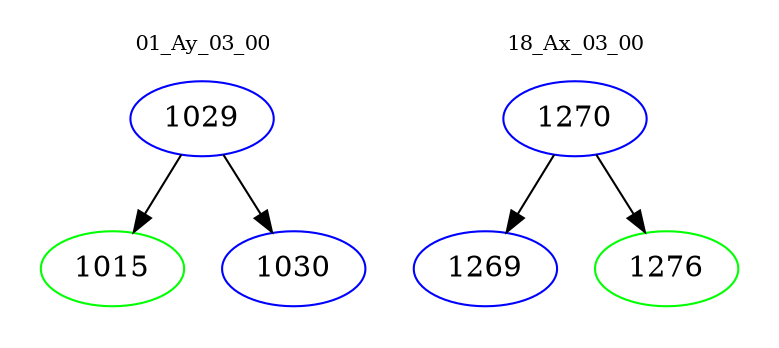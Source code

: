 digraph{
subgraph cluster_0 {
color = white
label = "01_Ay_03_00";
fontsize=10;
T0_1029 [label="1029", color="blue"]
T0_1029 -> T0_1015 [color="black"]
T0_1015 [label="1015", color="green"]
T0_1029 -> T0_1030 [color="black"]
T0_1030 [label="1030", color="blue"]
}
subgraph cluster_1 {
color = white
label = "18_Ax_03_00";
fontsize=10;
T1_1270 [label="1270", color="blue"]
T1_1270 -> T1_1269 [color="black"]
T1_1269 [label="1269", color="blue"]
T1_1270 -> T1_1276 [color="black"]
T1_1276 [label="1276", color="green"]
}
}
